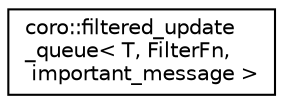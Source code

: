 digraph "Graphical Class Hierarchy"
{
 // LATEX_PDF_SIZE
  edge [fontname="Helvetica",fontsize="10",labelfontname="Helvetica",labelfontsize="10"];
  node [fontname="Helvetica",fontsize="10",shape=record];
  rankdir="LR";
  Node0 [label="coro::filtered_update\l_queue\< T, FilterFn,\l important_message \>",height=0.2,width=0.4,color="black", fillcolor="white", style="filled",URL="$classcoro_1_1filtered__update__queue.html",tooltip="A special purpose queue which is intended to filter events sent to slow subscribers."];
}
